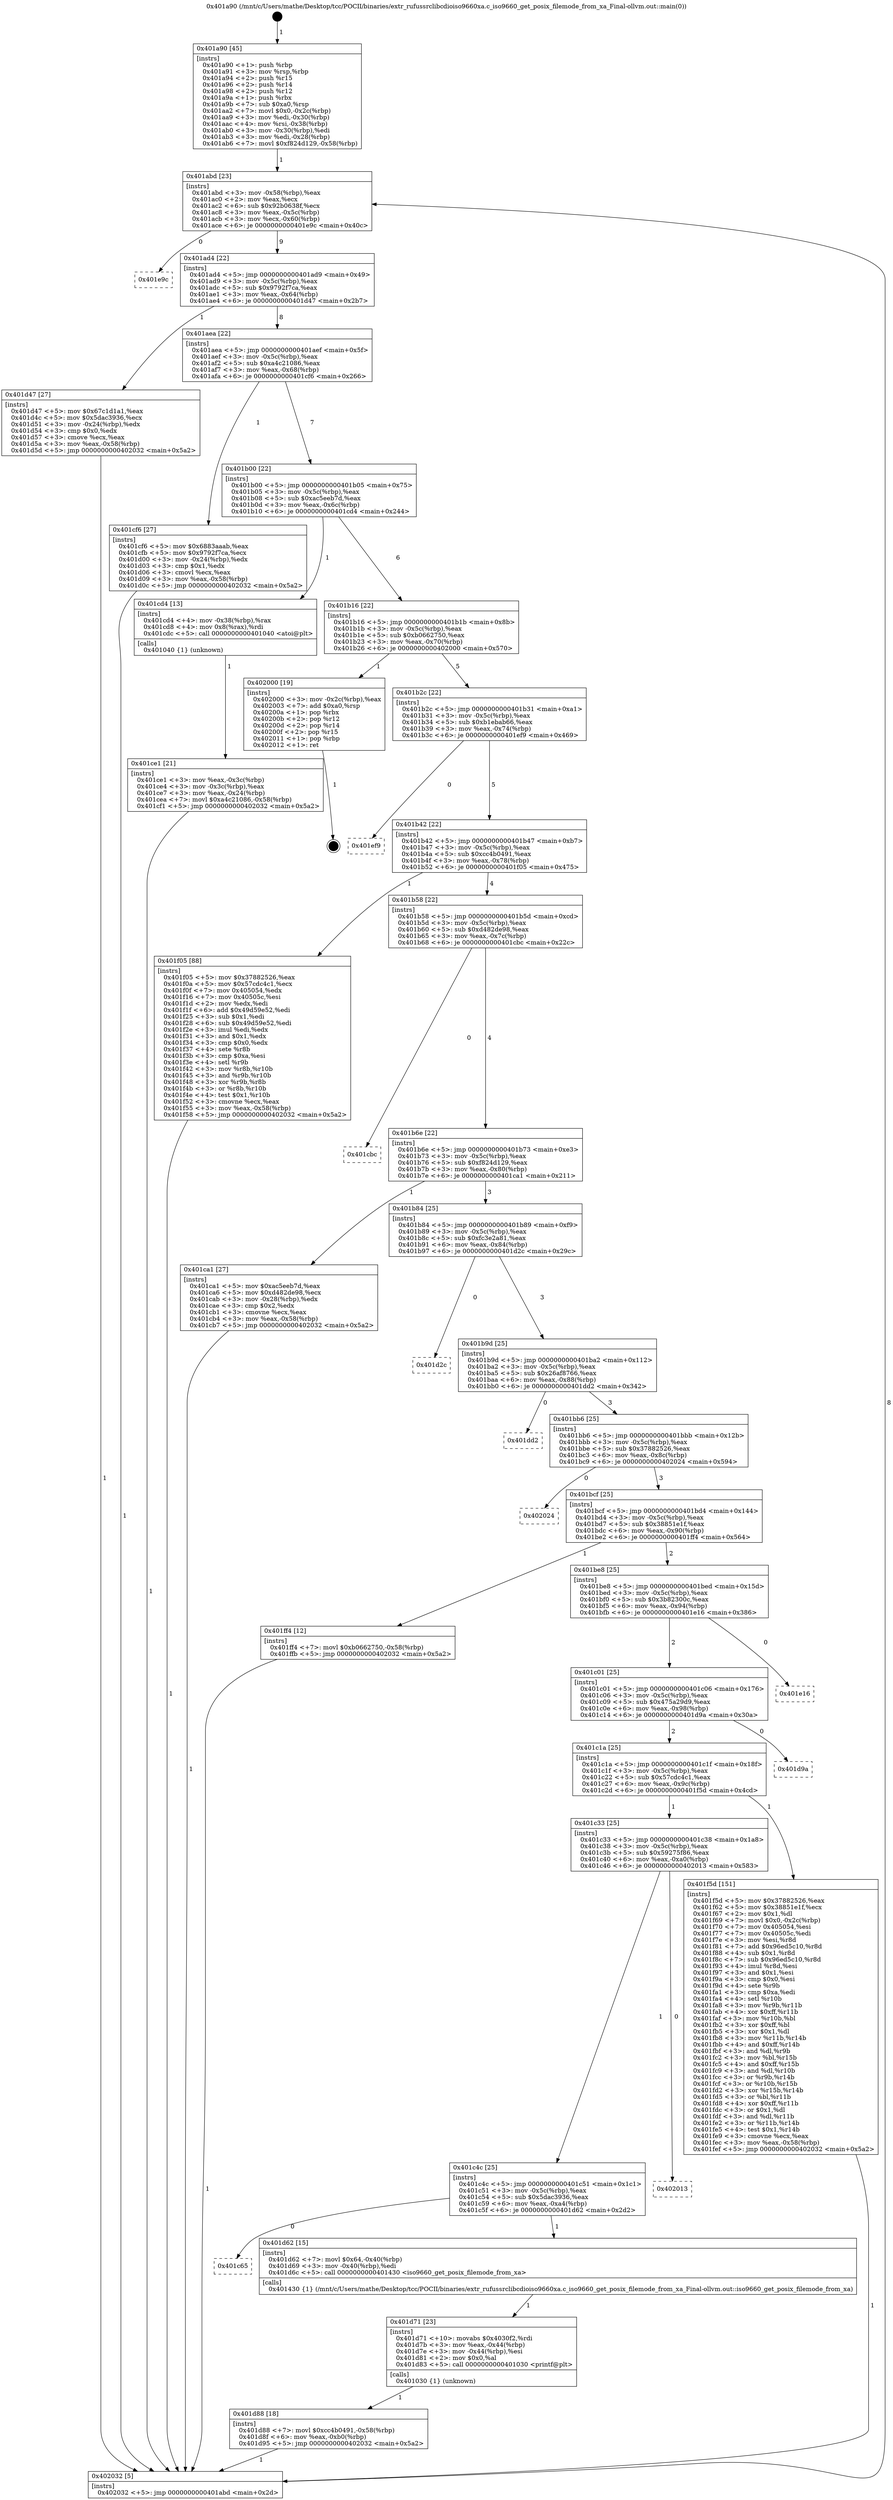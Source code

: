 digraph "0x401a90" {
  label = "0x401a90 (/mnt/c/Users/mathe/Desktop/tcc/POCII/binaries/extr_rufussrclibcdioiso9660xa.c_iso9660_get_posix_filemode_from_xa_Final-ollvm.out::main(0))"
  labelloc = "t"
  node[shape=record]

  Entry [label="",width=0.3,height=0.3,shape=circle,fillcolor=black,style=filled]
  "0x401abd" [label="{
     0x401abd [23]\l
     | [instrs]\l
     &nbsp;&nbsp;0x401abd \<+3\>: mov -0x58(%rbp),%eax\l
     &nbsp;&nbsp;0x401ac0 \<+2\>: mov %eax,%ecx\l
     &nbsp;&nbsp;0x401ac2 \<+6\>: sub $0x92b0638f,%ecx\l
     &nbsp;&nbsp;0x401ac8 \<+3\>: mov %eax,-0x5c(%rbp)\l
     &nbsp;&nbsp;0x401acb \<+3\>: mov %ecx,-0x60(%rbp)\l
     &nbsp;&nbsp;0x401ace \<+6\>: je 0000000000401e9c \<main+0x40c\>\l
  }"]
  "0x401e9c" [label="{
     0x401e9c\l
  }", style=dashed]
  "0x401ad4" [label="{
     0x401ad4 [22]\l
     | [instrs]\l
     &nbsp;&nbsp;0x401ad4 \<+5\>: jmp 0000000000401ad9 \<main+0x49\>\l
     &nbsp;&nbsp;0x401ad9 \<+3\>: mov -0x5c(%rbp),%eax\l
     &nbsp;&nbsp;0x401adc \<+5\>: sub $0x9792f7ca,%eax\l
     &nbsp;&nbsp;0x401ae1 \<+3\>: mov %eax,-0x64(%rbp)\l
     &nbsp;&nbsp;0x401ae4 \<+6\>: je 0000000000401d47 \<main+0x2b7\>\l
  }"]
  Exit [label="",width=0.3,height=0.3,shape=circle,fillcolor=black,style=filled,peripheries=2]
  "0x401d47" [label="{
     0x401d47 [27]\l
     | [instrs]\l
     &nbsp;&nbsp;0x401d47 \<+5\>: mov $0x67c1d1a1,%eax\l
     &nbsp;&nbsp;0x401d4c \<+5\>: mov $0x5dac3936,%ecx\l
     &nbsp;&nbsp;0x401d51 \<+3\>: mov -0x24(%rbp),%edx\l
     &nbsp;&nbsp;0x401d54 \<+3\>: cmp $0x0,%edx\l
     &nbsp;&nbsp;0x401d57 \<+3\>: cmove %ecx,%eax\l
     &nbsp;&nbsp;0x401d5a \<+3\>: mov %eax,-0x58(%rbp)\l
     &nbsp;&nbsp;0x401d5d \<+5\>: jmp 0000000000402032 \<main+0x5a2\>\l
  }"]
  "0x401aea" [label="{
     0x401aea [22]\l
     | [instrs]\l
     &nbsp;&nbsp;0x401aea \<+5\>: jmp 0000000000401aef \<main+0x5f\>\l
     &nbsp;&nbsp;0x401aef \<+3\>: mov -0x5c(%rbp),%eax\l
     &nbsp;&nbsp;0x401af2 \<+5\>: sub $0xa4c21086,%eax\l
     &nbsp;&nbsp;0x401af7 \<+3\>: mov %eax,-0x68(%rbp)\l
     &nbsp;&nbsp;0x401afa \<+6\>: je 0000000000401cf6 \<main+0x266\>\l
  }"]
  "0x401d88" [label="{
     0x401d88 [18]\l
     | [instrs]\l
     &nbsp;&nbsp;0x401d88 \<+7\>: movl $0xcc4b0491,-0x58(%rbp)\l
     &nbsp;&nbsp;0x401d8f \<+6\>: mov %eax,-0xb0(%rbp)\l
     &nbsp;&nbsp;0x401d95 \<+5\>: jmp 0000000000402032 \<main+0x5a2\>\l
  }"]
  "0x401cf6" [label="{
     0x401cf6 [27]\l
     | [instrs]\l
     &nbsp;&nbsp;0x401cf6 \<+5\>: mov $0x6883aaab,%eax\l
     &nbsp;&nbsp;0x401cfb \<+5\>: mov $0x9792f7ca,%ecx\l
     &nbsp;&nbsp;0x401d00 \<+3\>: mov -0x24(%rbp),%edx\l
     &nbsp;&nbsp;0x401d03 \<+3\>: cmp $0x1,%edx\l
     &nbsp;&nbsp;0x401d06 \<+3\>: cmovl %ecx,%eax\l
     &nbsp;&nbsp;0x401d09 \<+3\>: mov %eax,-0x58(%rbp)\l
     &nbsp;&nbsp;0x401d0c \<+5\>: jmp 0000000000402032 \<main+0x5a2\>\l
  }"]
  "0x401b00" [label="{
     0x401b00 [22]\l
     | [instrs]\l
     &nbsp;&nbsp;0x401b00 \<+5\>: jmp 0000000000401b05 \<main+0x75\>\l
     &nbsp;&nbsp;0x401b05 \<+3\>: mov -0x5c(%rbp),%eax\l
     &nbsp;&nbsp;0x401b08 \<+5\>: sub $0xac5eeb7d,%eax\l
     &nbsp;&nbsp;0x401b0d \<+3\>: mov %eax,-0x6c(%rbp)\l
     &nbsp;&nbsp;0x401b10 \<+6\>: je 0000000000401cd4 \<main+0x244\>\l
  }"]
  "0x401d71" [label="{
     0x401d71 [23]\l
     | [instrs]\l
     &nbsp;&nbsp;0x401d71 \<+10\>: movabs $0x4030f2,%rdi\l
     &nbsp;&nbsp;0x401d7b \<+3\>: mov %eax,-0x44(%rbp)\l
     &nbsp;&nbsp;0x401d7e \<+3\>: mov -0x44(%rbp),%esi\l
     &nbsp;&nbsp;0x401d81 \<+2\>: mov $0x0,%al\l
     &nbsp;&nbsp;0x401d83 \<+5\>: call 0000000000401030 \<printf@plt\>\l
     | [calls]\l
     &nbsp;&nbsp;0x401030 \{1\} (unknown)\l
  }"]
  "0x401cd4" [label="{
     0x401cd4 [13]\l
     | [instrs]\l
     &nbsp;&nbsp;0x401cd4 \<+4\>: mov -0x38(%rbp),%rax\l
     &nbsp;&nbsp;0x401cd8 \<+4\>: mov 0x8(%rax),%rdi\l
     &nbsp;&nbsp;0x401cdc \<+5\>: call 0000000000401040 \<atoi@plt\>\l
     | [calls]\l
     &nbsp;&nbsp;0x401040 \{1\} (unknown)\l
  }"]
  "0x401b16" [label="{
     0x401b16 [22]\l
     | [instrs]\l
     &nbsp;&nbsp;0x401b16 \<+5\>: jmp 0000000000401b1b \<main+0x8b\>\l
     &nbsp;&nbsp;0x401b1b \<+3\>: mov -0x5c(%rbp),%eax\l
     &nbsp;&nbsp;0x401b1e \<+5\>: sub $0xb0662750,%eax\l
     &nbsp;&nbsp;0x401b23 \<+3\>: mov %eax,-0x70(%rbp)\l
     &nbsp;&nbsp;0x401b26 \<+6\>: je 0000000000402000 \<main+0x570\>\l
  }"]
  "0x401c65" [label="{
     0x401c65\l
  }", style=dashed]
  "0x402000" [label="{
     0x402000 [19]\l
     | [instrs]\l
     &nbsp;&nbsp;0x402000 \<+3\>: mov -0x2c(%rbp),%eax\l
     &nbsp;&nbsp;0x402003 \<+7\>: add $0xa0,%rsp\l
     &nbsp;&nbsp;0x40200a \<+1\>: pop %rbx\l
     &nbsp;&nbsp;0x40200b \<+2\>: pop %r12\l
     &nbsp;&nbsp;0x40200d \<+2\>: pop %r14\l
     &nbsp;&nbsp;0x40200f \<+2\>: pop %r15\l
     &nbsp;&nbsp;0x402011 \<+1\>: pop %rbp\l
     &nbsp;&nbsp;0x402012 \<+1\>: ret\l
  }"]
  "0x401b2c" [label="{
     0x401b2c [22]\l
     | [instrs]\l
     &nbsp;&nbsp;0x401b2c \<+5\>: jmp 0000000000401b31 \<main+0xa1\>\l
     &nbsp;&nbsp;0x401b31 \<+3\>: mov -0x5c(%rbp),%eax\l
     &nbsp;&nbsp;0x401b34 \<+5\>: sub $0xb1ebab66,%eax\l
     &nbsp;&nbsp;0x401b39 \<+3\>: mov %eax,-0x74(%rbp)\l
     &nbsp;&nbsp;0x401b3c \<+6\>: je 0000000000401ef9 \<main+0x469\>\l
  }"]
  "0x401d62" [label="{
     0x401d62 [15]\l
     | [instrs]\l
     &nbsp;&nbsp;0x401d62 \<+7\>: movl $0x64,-0x40(%rbp)\l
     &nbsp;&nbsp;0x401d69 \<+3\>: mov -0x40(%rbp),%edi\l
     &nbsp;&nbsp;0x401d6c \<+5\>: call 0000000000401430 \<iso9660_get_posix_filemode_from_xa\>\l
     | [calls]\l
     &nbsp;&nbsp;0x401430 \{1\} (/mnt/c/Users/mathe/Desktop/tcc/POCII/binaries/extr_rufussrclibcdioiso9660xa.c_iso9660_get_posix_filemode_from_xa_Final-ollvm.out::iso9660_get_posix_filemode_from_xa)\l
  }"]
  "0x401ef9" [label="{
     0x401ef9\l
  }", style=dashed]
  "0x401b42" [label="{
     0x401b42 [22]\l
     | [instrs]\l
     &nbsp;&nbsp;0x401b42 \<+5\>: jmp 0000000000401b47 \<main+0xb7\>\l
     &nbsp;&nbsp;0x401b47 \<+3\>: mov -0x5c(%rbp),%eax\l
     &nbsp;&nbsp;0x401b4a \<+5\>: sub $0xcc4b0491,%eax\l
     &nbsp;&nbsp;0x401b4f \<+3\>: mov %eax,-0x78(%rbp)\l
     &nbsp;&nbsp;0x401b52 \<+6\>: je 0000000000401f05 \<main+0x475\>\l
  }"]
  "0x401c4c" [label="{
     0x401c4c [25]\l
     | [instrs]\l
     &nbsp;&nbsp;0x401c4c \<+5\>: jmp 0000000000401c51 \<main+0x1c1\>\l
     &nbsp;&nbsp;0x401c51 \<+3\>: mov -0x5c(%rbp),%eax\l
     &nbsp;&nbsp;0x401c54 \<+5\>: sub $0x5dac3936,%eax\l
     &nbsp;&nbsp;0x401c59 \<+6\>: mov %eax,-0xa4(%rbp)\l
     &nbsp;&nbsp;0x401c5f \<+6\>: je 0000000000401d62 \<main+0x2d2\>\l
  }"]
  "0x401f05" [label="{
     0x401f05 [88]\l
     | [instrs]\l
     &nbsp;&nbsp;0x401f05 \<+5\>: mov $0x37882526,%eax\l
     &nbsp;&nbsp;0x401f0a \<+5\>: mov $0x57cdc4c1,%ecx\l
     &nbsp;&nbsp;0x401f0f \<+7\>: mov 0x405054,%edx\l
     &nbsp;&nbsp;0x401f16 \<+7\>: mov 0x40505c,%esi\l
     &nbsp;&nbsp;0x401f1d \<+2\>: mov %edx,%edi\l
     &nbsp;&nbsp;0x401f1f \<+6\>: add $0x49d59e52,%edi\l
     &nbsp;&nbsp;0x401f25 \<+3\>: sub $0x1,%edi\l
     &nbsp;&nbsp;0x401f28 \<+6\>: sub $0x49d59e52,%edi\l
     &nbsp;&nbsp;0x401f2e \<+3\>: imul %edi,%edx\l
     &nbsp;&nbsp;0x401f31 \<+3\>: and $0x1,%edx\l
     &nbsp;&nbsp;0x401f34 \<+3\>: cmp $0x0,%edx\l
     &nbsp;&nbsp;0x401f37 \<+4\>: sete %r8b\l
     &nbsp;&nbsp;0x401f3b \<+3\>: cmp $0xa,%esi\l
     &nbsp;&nbsp;0x401f3e \<+4\>: setl %r9b\l
     &nbsp;&nbsp;0x401f42 \<+3\>: mov %r8b,%r10b\l
     &nbsp;&nbsp;0x401f45 \<+3\>: and %r9b,%r10b\l
     &nbsp;&nbsp;0x401f48 \<+3\>: xor %r9b,%r8b\l
     &nbsp;&nbsp;0x401f4b \<+3\>: or %r8b,%r10b\l
     &nbsp;&nbsp;0x401f4e \<+4\>: test $0x1,%r10b\l
     &nbsp;&nbsp;0x401f52 \<+3\>: cmovne %ecx,%eax\l
     &nbsp;&nbsp;0x401f55 \<+3\>: mov %eax,-0x58(%rbp)\l
     &nbsp;&nbsp;0x401f58 \<+5\>: jmp 0000000000402032 \<main+0x5a2\>\l
  }"]
  "0x401b58" [label="{
     0x401b58 [22]\l
     | [instrs]\l
     &nbsp;&nbsp;0x401b58 \<+5\>: jmp 0000000000401b5d \<main+0xcd\>\l
     &nbsp;&nbsp;0x401b5d \<+3\>: mov -0x5c(%rbp),%eax\l
     &nbsp;&nbsp;0x401b60 \<+5\>: sub $0xd482de98,%eax\l
     &nbsp;&nbsp;0x401b65 \<+3\>: mov %eax,-0x7c(%rbp)\l
     &nbsp;&nbsp;0x401b68 \<+6\>: je 0000000000401cbc \<main+0x22c\>\l
  }"]
  "0x402013" [label="{
     0x402013\l
  }", style=dashed]
  "0x401cbc" [label="{
     0x401cbc\l
  }", style=dashed]
  "0x401b6e" [label="{
     0x401b6e [22]\l
     | [instrs]\l
     &nbsp;&nbsp;0x401b6e \<+5\>: jmp 0000000000401b73 \<main+0xe3\>\l
     &nbsp;&nbsp;0x401b73 \<+3\>: mov -0x5c(%rbp),%eax\l
     &nbsp;&nbsp;0x401b76 \<+5\>: sub $0xf824d129,%eax\l
     &nbsp;&nbsp;0x401b7b \<+3\>: mov %eax,-0x80(%rbp)\l
     &nbsp;&nbsp;0x401b7e \<+6\>: je 0000000000401ca1 \<main+0x211\>\l
  }"]
  "0x401c33" [label="{
     0x401c33 [25]\l
     | [instrs]\l
     &nbsp;&nbsp;0x401c33 \<+5\>: jmp 0000000000401c38 \<main+0x1a8\>\l
     &nbsp;&nbsp;0x401c38 \<+3\>: mov -0x5c(%rbp),%eax\l
     &nbsp;&nbsp;0x401c3b \<+5\>: sub $0x59275f86,%eax\l
     &nbsp;&nbsp;0x401c40 \<+6\>: mov %eax,-0xa0(%rbp)\l
     &nbsp;&nbsp;0x401c46 \<+6\>: je 0000000000402013 \<main+0x583\>\l
  }"]
  "0x401ca1" [label="{
     0x401ca1 [27]\l
     | [instrs]\l
     &nbsp;&nbsp;0x401ca1 \<+5\>: mov $0xac5eeb7d,%eax\l
     &nbsp;&nbsp;0x401ca6 \<+5\>: mov $0xd482de98,%ecx\l
     &nbsp;&nbsp;0x401cab \<+3\>: mov -0x28(%rbp),%edx\l
     &nbsp;&nbsp;0x401cae \<+3\>: cmp $0x2,%edx\l
     &nbsp;&nbsp;0x401cb1 \<+3\>: cmovne %ecx,%eax\l
     &nbsp;&nbsp;0x401cb4 \<+3\>: mov %eax,-0x58(%rbp)\l
     &nbsp;&nbsp;0x401cb7 \<+5\>: jmp 0000000000402032 \<main+0x5a2\>\l
  }"]
  "0x401b84" [label="{
     0x401b84 [25]\l
     | [instrs]\l
     &nbsp;&nbsp;0x401b84 \<+5\>: jmp 0000000000401b89 \<main+0xf9\>\l
     &nbsp;&nbsp;0x401b89 \<+3\>: mov -0x5c(%rbp),%eax\l
     &nbsp;&nbsp;0x401b8c \<+5\>: sub $0xfc3e2a81,%eax\l
     &nbsp;&nbsp;0x401b91 \<+6\>: mov %eax,-0x84(%rbp)\l
     &nbsp;&nbsp;0x401b97 \<+6\>: je 0000000000401d2c \<main+0x29c\>\l
  }"]
  "0x402032" [label="{
     0x402032 [5]\l
     | [instrs]\l
     &nbsp;&nbsp;0x402032 \<+5\>: jmp 0000000000401abd \<main+0x2d\>\l
  }"]
  "0x401a90" [label="{
     0x401a90 [45]\l
     | [instrs]\l
     &nbsp;&nbsp;0x401a90 \<+1\>: push %rbp\l
     &nbsp;&nbsp;0x401a91 \<+3\>: mov %rsp,%rbp\l
     &nbsp;&nbsp;0x401a94 \<+2\>: push %r15\l
     &nbsp;&nbsp;0x401a96 \<+2\>: push %r14\l
     &nbsp;&nbsp;0x401a98 \<+2\>: push %r12\l
     &nbsp;&nbsp;0x401a9a \<+1\>: push %rbx\l
     &nbsp;&nbsp;0x401a9b \<+7\>: sub $0xa0,%rsp\l
     &nbsp;&nbsp;0x401aa2 \<+7\>: movl $0x0,-0x2c(%rbp)\l
     &nbsp;&nbsp;0x401aa9 \<+3\>: mov %edi,-0x30(%rbp)\l
     &nbsp;&nbsp;0x401aac \<+4\>: mov %rsi,-0x38(%rbp)\l
     &nbsp;&nbsp;0x401ab0 \<+3\>: mov -0x30(%rbp),%edi\l
     &nbsp;&nbsp;0x401ab3 \<+3\>: mov %edi,-0x28(%rbp)\l
     &nbsp;&nbsp;0x401ab6 \<+7\>: movl $0xf824d129,-0x58(%rbp)\l
  }"]
  "0x401ce1" [label="{
     0x401ce1 [21]\l
     | [instrs]\l
     &nbsp;&nbsp;0x401ce1 \<+3\>: mov %eax,-0x3c(%rbp)\l
     &nbsp;&nbsp;0x401ce4 \<+3\>: mov -0x3c(%rbp),%eax\l
     &nbsp;&nbsp;0x401ce7 \<+3\>: mov %eax,-0x24(%rbp)\l
     &nbsp;&nbsp;0x401cea \<+7\>: movl $0xa4c21086,-0x58(%rbp)\l
     &nbsp;&nbsp;0x401cf1 \<+5\>: jmp 0000000000402032 \<main+0x5a2\>\l
  }"]
  "0x401f5d" [label="{
     0x401f5d [151]\l
     | [instrs]\l
     &nbsp;&nbsp;0x401f5d \<+5\>: mov $0x37882526,%eax\l
     &nbsp;&nbsp;0x401f62 \<+5\>: mov $0x38851e1f,%ecx\l
     &nbsp;&nbsp;0x401f67 \<+2\>: mov $0x1,%dl\l
     &nbsp;&nbsp;0x401f69 \<+7\>: movl $0x0,-0x2c(%rbp)\l
     &nbsp;&nbsp;0x401f70 \<+7\>: mov 0x405054,%esi\l
     &nbsp;&nbsp;0x401f77 \<+7\>: mov 0x40505c,%edi\l
     &nbsp;&nbsp;0x401f7e \<+3\>: mov %esi,%r8d\l
     &nbsp;&nbsp;0x401f81 \<+7\>: add $0x96ed5c10,%r8d\l
     &nbsp;&nbsp;0x401f88 \<+4\>: sub $0x1,%r8d\l
     &nbsp;&nbsp;0x401f8c \<+7\>: sub $0x96ed5c10,%r8d\l
     &nbsp;&nbsp;0x401f93 \<+4\>: imul %r8d,%esi\l
     &nbsp;&nbsp;0x401f97 \<+3\>: and $0x1,%esi\l
     &nbsp;&nbsp;0x401f9a \<+3\>: cmp $0x0,%esi\l
     &nbsp;&nbsp;0x401f9d \<+4\>: sete %r9b\l
     &nbsp;&nbsp;0x401fa1 \<+3\>: cmp $0xa,%edi\l
     &nbsp;&nbsp;0x401fa4 \<+4\>: setl %r10b\l
     &nbsp;&nbsp;0x401fa8 \<+3\>: mov %r9b,%r11b\l
     &nbsp;&nbsp;0x401fab \<+4\>: xor $0xff,%r11b\l
     &nbsp;&nbsp;0x401faf \<+3\>: mov %r10b,%bl\l
     &nbsp;&nbsp;0x401fb2 \<+3\>: xor $0xff,%bl\l
     &nbsp;&nbsp;0x401fb5 \<+3\>: xor $0x1,%dl\l
     &nbsp;&nbsp;0x401fb8 \<+3\>: mov %r11b,%r14b\l
     &nbsp;&nbsp;0x401fbb \<+4\>: and $0xff,%r14b\l
     &nbsp;&nbsp;0x401fbf \<+3\>: and %dl,%r9b\l
     &nbsp;&nbsp;0x401fc2 \<+3\>: mov %bl,%r15b\l
     &nbsp;&nbsp;0x401fc5 \<+4\>: and $0xff,%r15b\l
     &nbsp;&nbsp;0x401fc9 \<+3\>: and %dl,%r10b\l
     &nbsp;&nbsp;0x401fcc \<+3\>: or %r9b,%r14b\l
     &nbsp;&nbsp;0x401fcf \<+3\>: or %r10b,%r15b\l
     &nbsp;&nbsp;0x401fd2 \<+3\>: xor %r15b,%r14b\l
     &nbsp;&nbsp;0x401fd5 \<+3\>: or %bl,%r11b\l
     &nbsp;&nbsp;0x401fd8 \<+4\>: xor $0xff,%r11b\l
     &nbsp;&nbsp;0x401fdc \<+3\>: or $0x1,%dl\l
     &nbsp;&nbsp;0x401fdf \<+3\>: and %dl,%r11b\l
     &nbsp;&nbsp;0x401fe2 \<+3\>: or %r11b,%r14b\l
     &nbsp;&nbsp;0x401fe5 \<+4\>: test $0x1,%r14b\l
     &nbsp;&nbsp;0x401fe9 \<+3\>: cmovne %ecx,%eax\l
     &nbsp;&nbsp;0x401fec \<+3\>: mov %eax,-0x58(%rbp)\l
     &nbsp;&nbsp;0x401fef \<+5\>: jmp 0000000000402032 \<main+0x5a2\>\l
  }"]
  "0x401d2c" [label="{
     0x401d2c\l
  }", style=dashed]
  "0x401b9d" [label="{
     0x401b9d [25]\l
     | [instrs]\l
     &nbsp;&nbsp;0x401b9d \<+5\>: jmp 0000000000401ba2 \<main+0x112\>\l
     &nbsp;&nbsp;0x401ba2 \<+3\>: mov -0x5c(%rbp),%eax\l
     &nbsp;&nbsp;0x401ba5 \<+5\>: sub $0x26af8766,%eax\l
     &nbsp;&nbsp;0x401baa \<+6\>: mov %eax,-0x88(%rbp)\l
     &nbsp;&nbsp;0x401bb0 \<+6\>: je 0000000000401dd2 \<main+0x342\>\l
  }"]
  "0x401c1a" [label="{
     0x401c1a [25]\l
     | [instrs]\l
     &nbsp;&nbsp;0x401c1a \<+5\>: jmp 0000000000401c1f \<main+0x18f\>\l
     &nbsp;&nbsp;0x401c1f \<+3\>: mov -0x5c(%rbp),%eax\l
     &nbsp;&nbsp;0x401c22 \<+5\>: sub $0x57cdc4c1,%eax\l
     &nbsp;&nbsp;0x401c27 \<+6\>: mov %eax,-0x9c(%rbp)\l
     &nbsp;&nbsp;0x401c2d \<+6\>: je 0000000000401f5d \<main+0x4cd\>\l
  }"]
  "0x401dd2" [label="{
     0x401dd2\l
  }", style=dashed]
  "0x401bb6" [label="{
     0x401bb6 [25]\l
     | [instrs]\l
     &nbsp;&nbsp;0x401bb6 \<+5\>: jmp 0000000000401bbb \<main+0x12b\>\l
     &nbsp;&nbsp;0x401bbb \<+3\>: mov -0x5c(%rbp),%eax\l
     &nbsp;&nbsp;0x401bbe \<+5\>: sub $0x37882526,%eax\l
     &nbsp;&nbsp;0x401bc3 \<+6\>: mov %eax,-0x8c(%rbp)\l
     &nbsp;&nbsp;0x401bc9 \<+6\>: je 0000000000402024 \<main+0x594\>\l
  }"]
  "0x401d9a" [label="{
     0x401d9a\l
  }", style=dashed]
  "0x402024" [label="{
     0x402024\l
  }", style=dashed]
  "0x401bcf" [label="{
     0x401bcf [25]\l
     | [instrs]\l
     &nbsp;&nbsp;0x401bcf \<+5\>: jmp 0000000000401bd4 \<main+0x144\>\l
     &nbsp;&nbsp;0x401bd4 \<+3\>: mov -0x5c(%rbp),%eax\l
     &nbsp;&nbsp;0x401bd7 \<+5\>: sub $0x38851e1f,%eax\l
     &nbsp;&nbsp;0x401bdc \<+6\>: mov %eax,-0x90(%rbp)\l
     &nbsp;&nbsp;0x401be2 \<+6\>: je 0000000000401ff4 \<main+0x564\>\l
  }"]
  "0x401c01" [label="{
     0x401c01 [25]\l
     | [instrs]\l
     &nbsp;&nbsp;0x401c01 \<+5\>: jmp 0000000000401c06 \<main+0x176\>\l
     &nbsp;&nbsp;0x401c06 \<+3\>: mov -0x5c(%rbp),%eax\l
     &nbsp;&nbsp;0x401c09 \<+5\>: sub $0x475a29d9,%eax\l
     &nbsp;&nbsp;0x401c0e \<+6\>: mov %eax,-0x98(%rbp)\l
     &nbsp;&nbsp;0x401c14 \<+6\>: je 0000000000401d9a \<main+0x30a\>\l
  }"]
  "0x401ff4" [label="{
     0x401ff4 [12]\l
     | [instrs]\l
     &nbsp;&nbsp;0x401ff4 \<+7\>: movl $0xb0662750,-0x58(%rbp)\l
     &nbsp;&nbsp;0x401ffb \<+5\>: jmp 0000000000402032 \<main+0x5a2\>\l
  }"]
  "0x401be8" [label="{
     0x401be8 [25]\l
     | [instrs]\l
     &nbsp;&nbsp;0x401be8 \<+5\>: jmp 0000000000401bed \<main+0x15d\>\l
     &nbsp;&nbsp;0x401bed \<+3\>: mov -0x5c(%rbp),%eax\l
     &nbsp;&nbsp;0x401bf0 \<+5\>: sub $0x3b82300c,%eax\l
     &nbsp;&nbsp;0x401bf5 \<+6\>: mov %eax,-0x94(%rbp)\l
     &nbsp;&nbsp;0x401bfb \<+6\>: je 0000000000401e16 \<main+0x386\>\l
  }"]
  "0x401e16" [label="{
     0x401e16\l
  }", style=dashed]
  Entry -> "0x401a90" [label=" 1"]
  "0x401abd" -> "0x401e9c" [label=" 0"]
  "0x401abd" -> "0x401ad4" [label=" 9"]
  "0x402000" -> Exit [label=" 1"]
  "0x401ad4" -> "0x401d47" [label=" 1"]
  "0x401ad4" -> "0x401aea" [label=" 8"]
  "0x401ff4" -> "0x402032" [label=" 1"]
  "0x401aea" -> "0x401cf6" [label=" 1"]
  "0x401aea" -> "0x401b00" [label=" 7"]
  "0x401f5d" -> "0x402032" [label=" 1"]
  "0x401b00" -> "0x401cd4" [label=" 1"]
  "0x401b00" -> "0x401b16" [label=" 6"]
  "0x401f05" -> "0x402032" [label=" 1"]
  "0x401b16" -> "0x402000" [label=" 1"]
  "0x401b16" -> "0x401b2c" [label=" 5"]
  "0x401d88" -> "0x402032" [label=" 1"]
  "0x401b2c" -> "0x401ef9" [label=" 0"]
  "0x401b2c" -> "0x401b42" [label=" 5"]
  "0x401d71" -> "0x401d88" [label=" 1"]
  "0x401b42" -> "0x401f05" [label=" 1"]
  "0x401b42" -> "0x401b58" [label=" 4"]
  "0x401c4c" -> "0x401c65" [label=" 0"]
  "0x401b58" -> "0x401cbc" [label=" 0"]
  "0x401b58" -> "0x401b6e" [label=" 4"]
  "0x401c4c" -> "0x401d62" [label=" 1"]
  "0x401b6e" -> "0x401ca1" [label=" 1"]
  "0x401b6e" -> "0x401b84" [label=" 3"]
  "0x401ca1" -> "0x402032" [label=" 1"]
  "0x401a90" -> "0x401abd" [label=" 1"]
  "0x402032" -> "0x401abd" [label=" 8"]
  "0x401cd4" -> "0x401ce1" [label=" 1"]
  "0x401ce1" -> "0x402032" [label=" 1"]
  "0x401cf6" -> "0x402032" [label=" 1"]
  "0x401d47" -> "0x402032" [label=" 1"]
  "0x401c33" -> "0x401c4c" [label=" 1"]
  "0x401b84" -> "0x401d2c" [label=" 0"]
  "0x401b84" -> "0x401b9d" [label=" 3"]
  "0x401c33" -> "0x402013" [label=" 0"]
  "0x401b9d" -> "0x401dd2" [label=" 0"]
  "0x401b9d" -> "0x401bb6" [label=" 3"]
  "0x401c1a" -> "0x401c33" [label=" 1"]
  "0x401bb6" -> "0x402024" [label=" 0"]
  "0x401bb6" -> "0x401bcf" [label=" 3"]
  "0x401c1a" -> "0x401f5d" [label=" 1"]
  "0x401bcf" -> "0x401ff4" [label=" 1"]
  "0x401bcf" -> "0x401be8" [label=" 2"]
  "0x401c01" -> "0x401c1a" [label=" 2"]
  "0x401be8" -> "0x401e16" [label=" 0"]
  "0x401be8" -> "0x401c01" [label=" 2"]
  "0x401d62" -> "0x401d71" [label=" 1"]
  "0x401c01" -> "0x401d9a" [label=" 0"]
}
